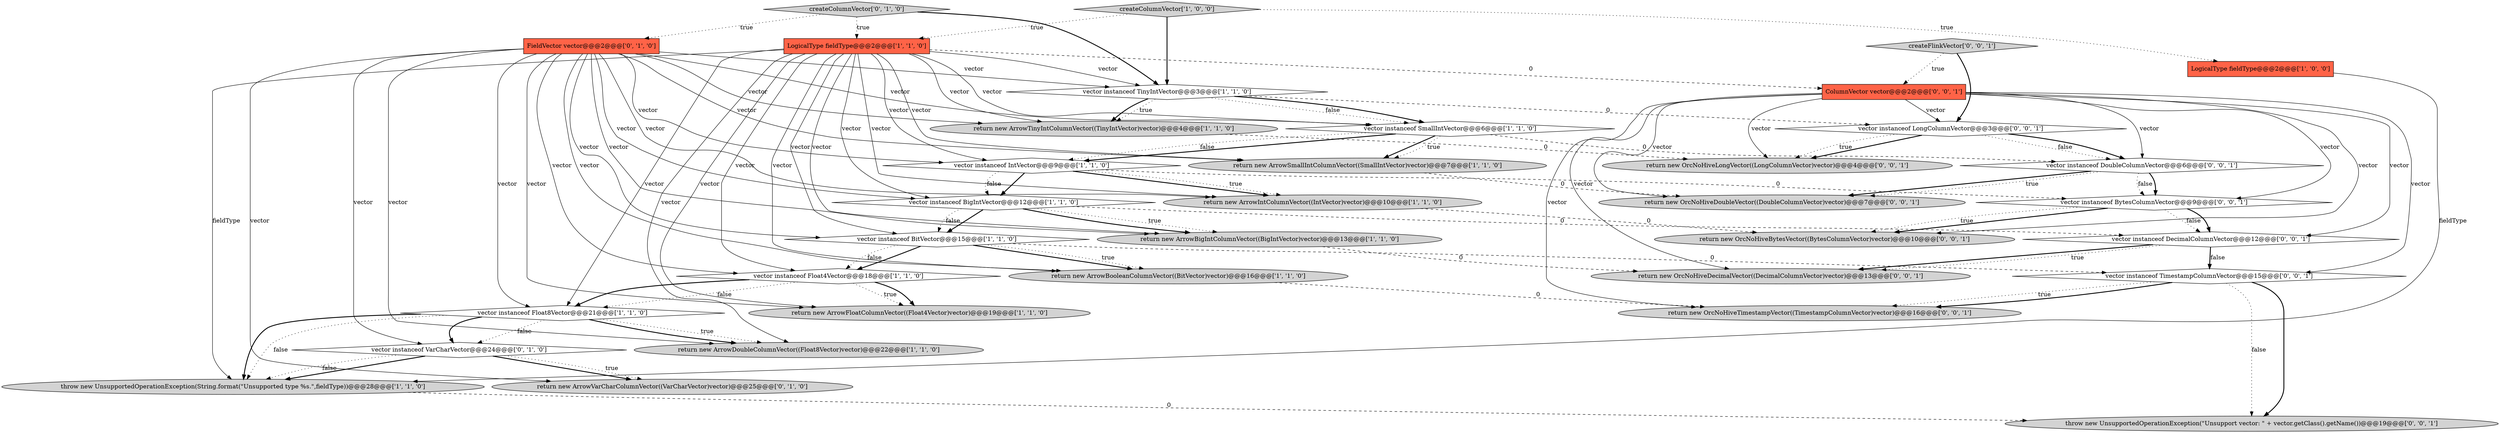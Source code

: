 digraph {
5 [style = filled, label = "LogicalType fieldType@@@2@@@['1', '0', '0']", fillcolor = tomato, shape = box image = "AAA0AAABBB1BBB"];
15 [style = filled, label = "LogicalType fieldType@@@2@@@['1', '1', '0']", fillcolor = tomato, shape = box image = "AAA0AAABBB1BBB"];
1 [style = filled, label = "return new ArrowTinyIntColumnVector((TinyIntVector)vector)@@@4@@@['1', '1', '0']", fillcolor = lightgray, shape = ellipse image = "AAA0AAABBB1BBB"];
11 [style = filled, label = "vector instanceof SmallIntVector@@@6@@@['1', '1', '0']", fillcolor = white, shape = diamond image = "AAA0AAABBB1BBB"];
8 [style = filled, label = "return new ArrowSmallIntColumnVector((SmallIntVector)vector)@@@7@@@['1', '1', '0']", fillcolor = lightgray, shape = ellipse image = "AAA0AAABBB1BBB"];
13 [style = filled, label = "vector instanceof BigIntVector@@@12@@@['1', '1', '0']", fillcolor = white, shape = diamond image = "AAA0AAABBB1BBB"];
14 [style = filled, label = "throw new UnsupportedOperationException(String.format(\"Unsupported type %s.\",fieldType))@@@28@@@['1', '1', '0']", fillcolor = lightgray, shape = ellipse image = "AAA0AAABBB1BBB"];
33 [style = filled, label = "vector instanceof DoubleColumnVector@@@6@@@['0', '0', '1']", fillcolor = white, shape = diamond image = "AAA0AAABBB3BBB"];
18 [style = filled, label = "createColumnVector['0', '1', '0']", fillcolor = lightgray, shape = diamond image = "AAA0AAABBB2BBB"];
10 [style = filled, label = "vector instanceof Float4Vector@@@18@@@['1', '1', '0']", fillcolor = white, shape = diamond image = "AAA0AAABBB1BBB"];
16 [style = filled, label = "return new ArrowBooleanColumnVector((BitVector)vector)@@@16@@@['1', '1', '0']", fillcolor = lightgray, shape = ellipse image = "AAA0AAABBB1BBB"];
34 [style = filled, label = "return new OrcNoHiveDoubleVector((DoubleColumnVector)vector)@@@7@@@['0', '0', '1']", fillcolor = lightgray, shape = ellipse image = "AAA0AAABBB3BBB"];
12 [style = filled, label = "vector instanceof IntVector@@@9@@@['1', '1', '0']", fillcolor = white, shape = diamond image = "AAA0AAABBB1BBB"];
23 [style = filled, label = "return new OrcNoHiveDecimalVector((DecimalColumnVector)vector)@@@13@@@['0', '0', '1']", fillcolor = lightgray, shape = ellipse image = "AAA0AAABBB3BBB"];
25 [style = filled, label = "return new OrcNoHiveLongVector((LongColumnVector)vector)@@@4@@@['0', '0', '1']", fillcolor = lightgray, shape = ellipse image = "AAA0AAABBB3BBB"];
6 [style = filled, label = "vector instanceof Float8Vector@@@21@@@['1', '1', '0']", fillcolor = white, shape = diamond image = "AAA0AAABBB1BBB"];
9 [style = filled, label = "return new ArrowIntColumnVector((IntVector)vector)@@@10@@@['1', '1', '0']", fillcolor = lightgray, shape = ellipse image = "AAA0AAABBB1BBB"];
27 [style = filled, label = "vector instanceof LongColumnVector@@@3@@@['0', '0', '1']", fillcolor = white, shape = diamond image = "AAA0AAABBB3BBB"];
26 [style = filled, label = "return new OrcNoHiveBytesVector((BytesColumnVector)vector)@@@10@@@['0', '0', '1']", fillcolor = lightgray, shape = ellipse image = "AAA0AAABBB3BBB"];
28 [style = filled, label = "vector instanceof DecimalColumnVector@@@12@@@['0', '0', '1']", fillcolor = white, shape = diamond image = "AAA0AAABBB3BBB"];
22 [style = filled, label = "return new OrcNoHiveTimestampVector((TimestampColumnVector)vector)@@@16@@@['0', '0', '1']", fillcolor = lightgray, shape = ellipse image = "AAA0AAABBB3BBB"];
21 [style = filled, label = "vector instanceof VarCharVector@@@24@@@['0', '1', '0']", fillcolor = white, shape = diamond image = "AAA1AAABBB2BBB"];
24 [style = filled, label = "vector instanceof BytesColumnVector@@@9@@@['0', '0', '1']", fillcolor = white, shape = diamond image = "AAA0AAABBB3BBB"];
31 [style = filled, label = "createFlinkVector['0', '0', '1']", fillcolor = lightgray, shape = diamond image = "AAA0AAABBB3BBB"];
7 [style = filled, label = "return new ArrowFloatColumnVector((Float4Vector)vector)@@@19@@@['1', '1', '0']", fillcolor = lightgray, shape = ellipse image = "AAA0AAABBB1BBB"];
4 [style = filled, label = "vector instanceof BitVector@@@15@@@['1', '1', '0']", fillcolor = white, shape = diamond image = "AAA0AAABBB1BBB"];
17 [style = filled, label = "return new ArrowDoubleColumnVector((Float8Vector)vector)@@@22@@@['1', '1', '0']", fillcolor = lightgray, shape = ellipse image = "AAA0AAABBB1BBB"];
30 [style = filled, label = "throw new UnsupportedOperationException(\"Unsupport vector: \" + vector.getClass().getName())@@@19@@@['0', '0', '1']", fillcolor = lightgray, shape = ellipse image = "AAA0AAABBB3BBB"];
2 [style = filled, label = "createColumnVector['1', '0', '0']", fillcolor = lightgray, shape = diamond image = "AAA0AAABBB1BBB"];
29 [style = filled, label = "ColumnVector vector@@@2@@@['0', '0', '1']", fillcolor = tomato, shape = box image = "AAA0AAABBB3BBB"];
3 [style = filled, label = "vector instanceof TinyIntVector@@@3@@@['1', '1', '0']", fillcolor = white, shape = diamond image = "AAA0AAABBB1BBB"];
0 [style = filled, label = "return new ArrowBigIntColumnVector((BigIntVector)vector)@@@13@@@['1', '1', '0']", fillcolor = lightgray, shape = ellipse image = "AAA0AAABBB1BBB"];
32 [style = filled, label = "vector instanceof TimestampColumnVector@@@15@@@['0', '0', '1']", fillcolor = white, shape = diamond image = "AAA0AAABBB3BBB"];
19 [style = filled, label = "return new ArrowVarCharColumnVector((VarCharVector)vector)@@@25@@@['0', '1', '0']", fillcolor = lightgray, shape = ellipse image = "AAA1AAABBB2BBB"];
20 [style = filled, label = "FieldVector vector@@@2@@@['0', '1', '0']", fillcolor = tomato, shape = box image = "AAA0AAABBB2BBB"];
29->27 [style = solid, label="vector"];
1->25 [style = dashed, label="0"];
11->12 [style = bold, label=""];
3->1 [style = dotted, label="true"];
24->28 [style = dotted, label="false"];
15->7 [style = solid, label="vector"];
2->5 [style = dotted, label="true"];
33->34 [style = bold, label=""];
15->13 [style = solid, label="vector"];
10->7 [style = dotted, label="true"];
4->32 [style = dashed, label="0"];
3->1 [style = bold, label=""];
15->4 [style = solid, label="vector"];
15->8 [style = solid, label="vector"];
6->21 [style = bold, label=""];
20->0 [style = solid, label="vector"];
15->0 [style = solid, label="vector"];
20->9 [style = solid, label="vector"];
29->25 [style = solid, label="vector"];
29->33 [style = solid, label="vector"];
16->22 [style = dashed, label="0"];
13->0 [style = dotted, label="true"];
20->17 [style = solid, label="vector"];
32->22 [style = dotted, label="true"];
29->24 [style = solid, label="vector"];
33->24 [style = bold, label=""];
15->10 [style = solid, label="vector"];
15->17 [style = solid, label="vector"];
27->33 [style = dotted, label="false"];
29->22 [style = solid, label="vector"];
32->30 [style = dotted, label="false"];
18->20 [style = dotted, label="true"];
27->33 [style = bold, label=""];
27->25 [style = bold, label=""];
12->13 [style = dotted, label="false"];
13->0 [style = bold, label=""];
20->11 [style = solid, label="vector"];
20->7 [style = solid, label="vector"];
6->21 [style = dotted, label="false"];
28->32 [style = bold, label=""];
29->26 [style = solid, label="vector"];
11->33 [style = dashed, label="0"];
9->26 [style = dashed, label="0"];
3->11 [style = dotted, label="false"];
20->10 [style = solid, label="vector"];
15->9 [style = solid, label="vector"];
6->17 [style = dotted, label="true"];
33->24 [style = dotted, label="false"];
12->13 [style = bold, label=""];
2->3 [style = bold, label=""];
12->9 [style = bold, label=""];
4->10 [style = dotted, label="false"];
10->7 [style = bold, label=""];
15->16 [style = solid, label="vector"];
0->23 [style = dashed, label="0"];
6->14 [style = bold, label=""];
20->16 [style = solid, label="vector"];
8->34 [style = dashed, label="0"];
15->11 [style = solid, label="vector"];
29->23 [style = solid, label="vector"];
27->25 [style = dotted, label="true"];
24->26 [style = bold, label=""];
15->14 [style = solid, label="fieldType"];
13->28 [style = dashed, label="0"];
15->3 [style = solid, label="vector"];
20->3 [style = solid, label="vector"];
21->14 [style = bold, label=""];
13->4 [style = bold, label=""];
10->6 [style = bold, label=""];
4->16 [style = bold, label=""];
3->27 [style = dashed, label="0"];
28->23 [style = bold, label=""];
15->12 [style = solid, label="vector"];
14->30 [style = dashed, label="0"];
21->14 [style = dotted, label="false"];
12->24 [style = dashed, label="0"];
21->19 [style = bold, label=""];
2->15 [style = dotted, label="true"];
20->21 [style = solid, label="vector"];
12->9 [style = dotted, label="true"];
15->6 [style = solid, label="vector"];
11->8 [style = bold, label=""];
33->34 [style = dotted, label="true"];
28->32 [style = dotted, label="false"];
32->22 [style = bold, label=""];
11->12 [style = dotted, label="false"];
4->10 [style = bold, label=""];
28->23 [style = dotted, label="true"];
20->13 [style = solid, label="vector"];
10->6 [style = dotted, label="false"];
18->3 [style = bold, label=""];
18->15 [style = dotted, label="true"];
3->11 [style = bold, label=""];
4->16 [style = dotted, label="true"];
24->26 [style = dotted, label="true"];
6->17 [style = bold, label=""];
20->6 [style = solid, label="vector"];
13->4 [style = dotted, label="false"];
20->4 [style = solid, label="vector"];
20->19 [style = solid, label="vector"];
11->8 [style = dotted, label="true"];
6->14 [style = dotted, label="false"];
5->14 [style = solid, label="fieldType"];
15->29 [style = dashed, label="0"];
21->19 [style = dotted, label="true"];
20->1 [style = solid, label="vector"];
31->29 [style = dotted, label="true"];
15->1 [style = solid, label="vector"];
32->30 [style = bold, label=""];
24->28 [style = bold, label=""];
29->28 [style = solid, label="vector"];
20->12 [style = solid, label="vector"];
31->27 [style = bold, label=""];
29->34 [style = solid, label="vector"];
29->32 [style = solid, label="vector"];
20->8 [style = solid, label="vector"];
}
